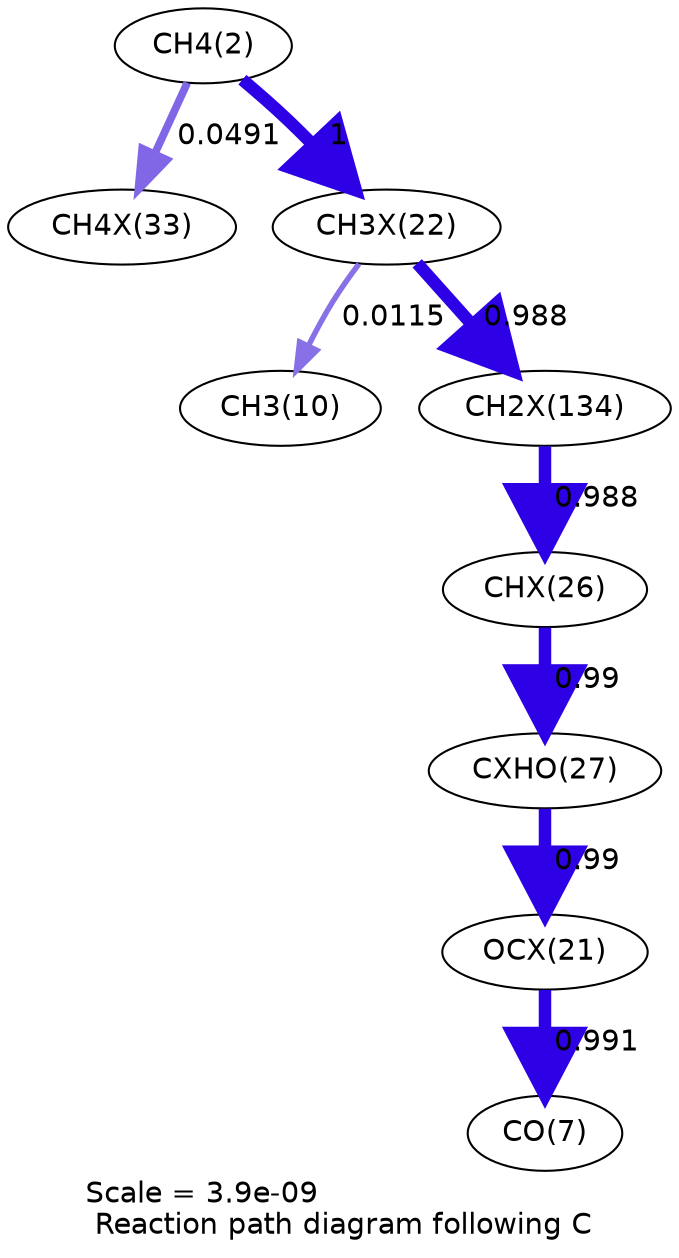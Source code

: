 digraph reaction_paths {
center=1;
s4 -> s30[fontname="Helvetica", penwidth=3.72, arrowsize=1.86, color="0.7, 0.549, 0.9"
, label=" 0.0491"];
s4 -> s26[fontname="Helvetica", penwidth=6, arrowsize=3, color="0.7, 1.5, 0.9"
, label=" 1"];
s26 -> s12[fontname="Helvetica", penwidth=2.63, arrowsize=1.31, color="0.7, 0.511, 0.9"
, label=" 0.0115"];
s26 -> s38[fontname="Helvetica", penwidth=5.99, arrowsize=3, color="0.7, 1.49, 0.9"
, label=" 0.988"];
s38 -> s28[fontname="Helvetica", penwidth=5.99, arrowsize=3, color="0.7, 1.49, 0.9"
, label=" 0.988"];
s28 -> s29[fontname="Helvetica", penwidth=5.99, arrowsize=3, color="0.7, 1.49, 0.9"
, label=" 0.99"];
s29 -> s25[fontname="Helvetica", penwidth=5.99, arrowsize=3, color="0.7, 1.49, 0.9"
, label=" 0.99"];
s25 -> s9[fontname="Helvetica", penwidth=5.99, arrowsize=3, color="0.7, 1.49, 0.9"
, label=" 0.991"];
s4 [ fontname="Helvetica", label="CH4(2)"];
s9 [ fontname="Helvetica", label="CO(7)"];
s12 [ fontname="Helvetica", label="CH3(10)"];
s25 [ fontname="Helvetica", label="OCX(21)"];
s26 [ fontname="Helvetica", label="CH3X(22)"];
s28 [ fontname="Helvetica", label="CHX(26)"];
s29 [ fontname="Helvetica", label="CXHO(27)"];
s30 [ fontname="Helvetica", label="CH4X(33)"];
s38 [ fontname="Helvetica", label="CH2X(134)"];
 label = "Scale = 3.9e-09\l Reaction path diagram following C";
 fontname = "Helvetica";
}
